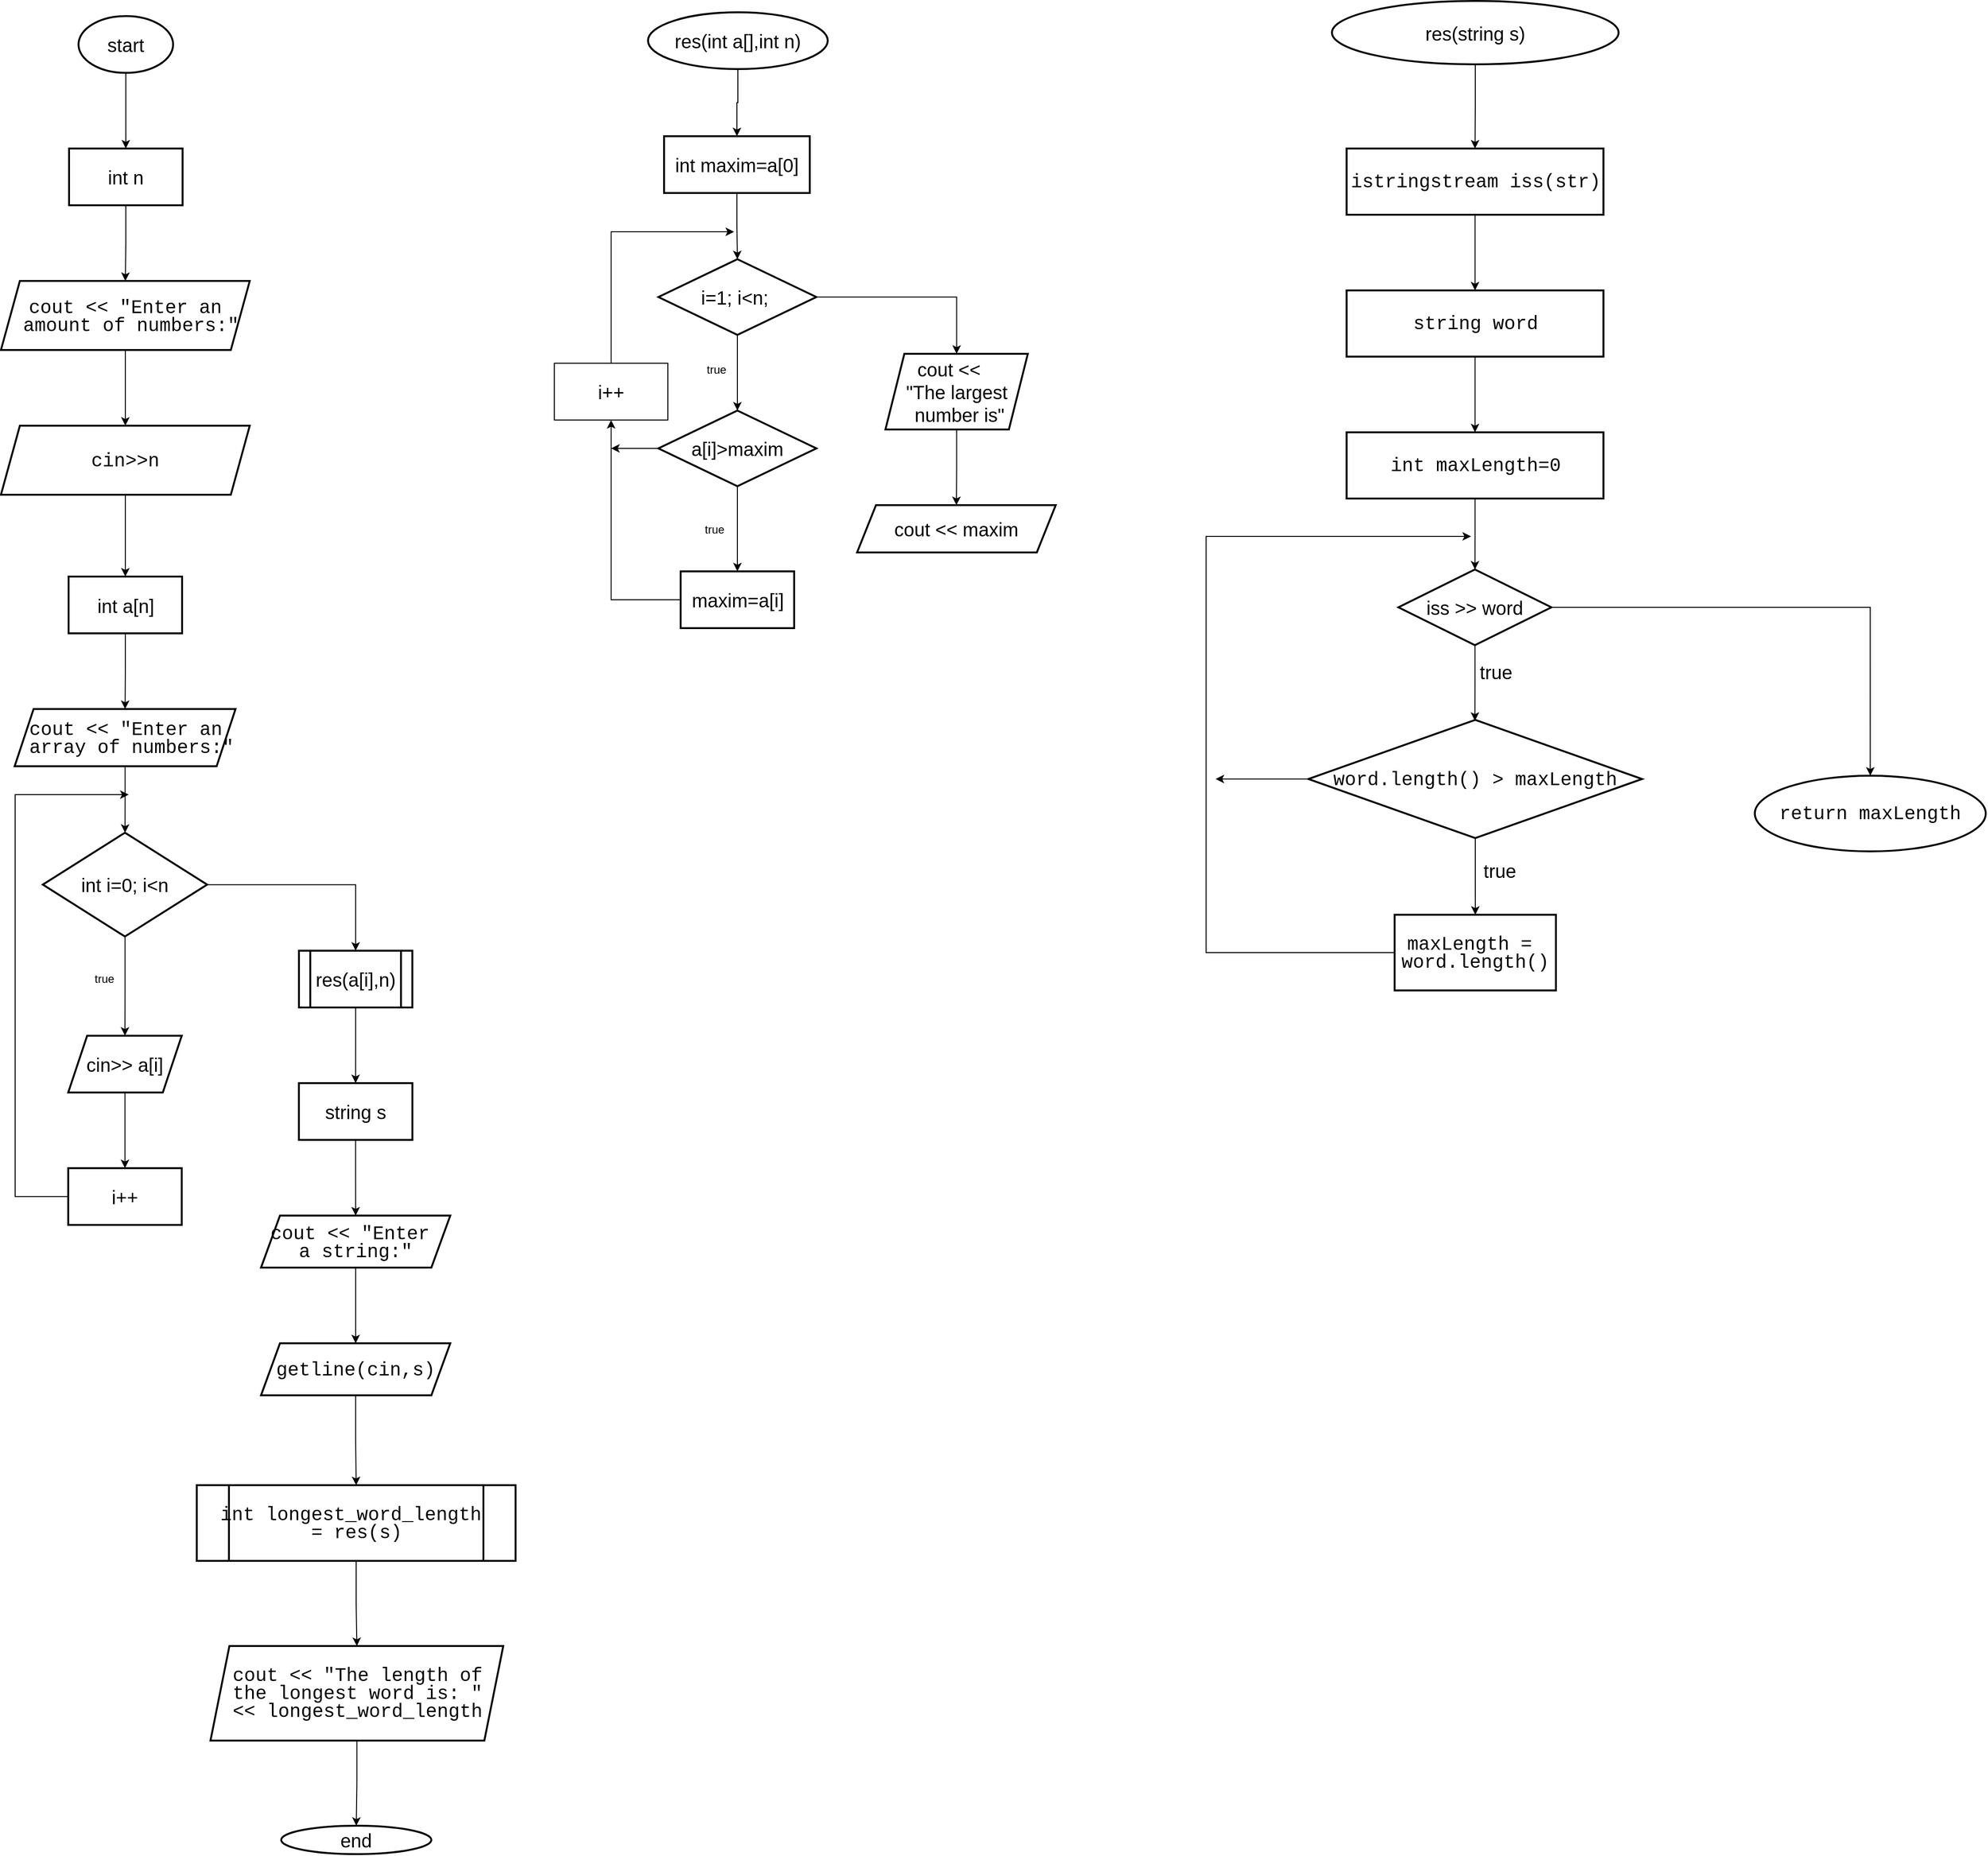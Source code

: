 <mxfile version="24.7.8">
  <diagram name="Сторінка-1" id="7cnbq4cTmj-hChnB-6tG">
    <mxGraphModel dx="3553" dy="1877" grid="1" gridSize="10" guides="1" tooltips="1" connect="1" arrows="1" fold="1" page="1" pageScale="1" pageWidth="827" pageHeight="1169" math="0" shadow="0">
      <root>
        <mxCell id="0" />
        <mxCell id="1" parent="0" />
        <mxCell id="S6I1P6aY5sAnVeBHawQU-2" value="" style="edgeStyle=orthogonalEdgeStyle;rounded=0;orthogonalLoop=1;jettySize=auto;html=1;" parent="1" source="QnTgypXEQo-xiwJDCqsv-4" target="S6I1P6aY5sAnVeBHawQU-1" edge="1">
          <mxGeometry relative="1" as="geometry" />
        </mxCell>
        <mxCell id="QnTgypXEQo-xiwJDCqsv-4" value="&lt;font style=&quot;font-size: 20px;&quot;&gt;start&lt;/font&gt;" style="strokeWidth=2;html=1;shape=mxgraph.flowchart.start_1;whiteSpace=wrap;" parent="1" vertex="1">
          <mxGeometry x="77" y="17" width="100" height="60" as="geometry" />
        </mxCell>
        <mxCell id="QnTgypXEQo-xiwJDCqsv-41" value="" style="edgeStyle=orthogonalEdgeStyle;rounded=0;orthogonalLoop=1;jettySize=auto;html=1;entryX=0.5;entryY=0;entryDx=0;entryDy=0;" parent="1" source="QnTgypXEQo-xiwJDCqsv-37" target="QnTgypXEQo-xiwJDCqsv-60" edge="1">
          <mxGeometry relative="1" as="geometry">
            <mxPoint x="774" y="153" as="targetPoint" />
          </mxGeometry>
        </mxCell>
        <mxCell id="QnTgypXEQo-xiwJDCqsv-37" value="&lt;font style=&quot;font-size: 20px;&quot;&gt;res(int a[],int n)&lt;/font&gt;" style="strokeWidth=2;html=1;shape=mxgraph.flowchart.start_1;whiteSpace=wrap;" parent="1" vertex="1">
          <mxGeometry x="679" y="13" width="190" height="60" as="geometry" />
        </mxCell>
        <mxCell id="QnTgypXEQo-xiwJDCqsv-63" value="" style="edgeStyle=orthogonalEdgeStyle;rounded=0;orthogonalLoop=1;jettySize=auto;html=1;" parent="1" source="QnTgypXEQo-xiwJDCqsv-60" target="QnTgypXEQo-xiwJDCqsv-62" edge="1">
          <mxGeometry relative="1" as="geometry" />
        </mxCell>
        <mxCell id="QnTgypXEQo-xiwJDCqsv-60" value="&lt;font style=&quot;font-size: 20px;&quot;&gt;int maxim=a[0]&lt;/font&gt;" style="whiteSpace=wrap;html=1;strokeWidth=2;" parent="1" vertex="1">
          <mxGeometry x="696" y="144" width="154" height="60" as="geometry" />
        </mxCell>
        <mxCell id="QnTgypXEQo-xiwJDCqsv-65" value="" style="edgeStyle=orthogonalEdgeStyle;rounded=0;orthogonalLoop=1;jettySize=auto;html=1;" parent="1" source="QnTgypXEQo-xiwJDCqsv-62" target="QnTgypXEQo-xiwJDCqsv-64" edge="1">
          <mxGeometry relative="1" as="geometry" />
        </mxCell>
        <mxCell id="QnTgypXEQo-xiwJDCqsv-78" value="" style="edgeStyle=orthogonalEdgeStyle;rounded=0;orthogonalLoop=1;jettySize=auto;html=1;" parent="1" source="QnTgypXEQo-xiwJDCqsv-62" target="QnTgypXEQo-xiwJDCqsv-77" edge="1">
          <mxGeometry relative="1" as="geometry" />
        </mxCell>
        <mxCell id="QnTgypXEQo-xiwJDCqsv-62" value="&lt;font style=&quot;font-size: 20px;&quot;&gt;i=1; i&amp;lt;n;&amp;nbsp;&lt;/font&gt;" style="rhombus;whiteSpace=wrap;html=1;strokeWidth=2;" parent="1" vertex="1">
          <mxGeometry x="690" y="274" width="167" height="80" as="geometry" />
        </mxCell>
        <mxCell id="QnTgypXEQo-xiwJDCqsv-67" value="" style="edgeStyle=orthogonalEdgeStyle;rounded=0;orthogonalLoop=1;jettySize=auto;html=1;" parent="1" source="QnTgypXEQo-xiwJDCqsv-64" target="QnTgypXEQo-xiwJDCqsv-66" edge="1">
          <mxGeometry relative="1" as="geometry" />
        </mxCell>
        <mxCell id="QnTgypXEQo-xiwJDCqsv-73" style="edgeStyle=orthogonalEdgeStyle;rounded=0;orthogonalLoop=1;jettySize=auto;html=1;" parent="1" source="QnTgypXEQo-xiwJDCqsv-64" edge="1">
          <mxGeometry relative="1" as="geometry">
            <mxPoint x="640" y="474" as="targetPoint" />
          </mxGeometry>
        </mxCell>
        <mxCell id="QnTgypXEQo-xiwJDCqsv-64" value="&lt;span style=&quot;font-size: 20px;&quot;&gt;a[i]&amp;gt;maxim&lt;/span&gt;" style="rhombus;whiteSpace=wrap;html=1;strokeWidth=2;" parent="1" vertex="1">
          <mxGeometry x="690" y="434" width="167" height="80" as="geometry" />
        </mxCell>
        <mxCell id="QnTgypXEQo-xiwJDCqsv-72" style="edgeStyle=orthogonalEdgeStyle;rounded=0;orthogonalLoop=1;jettySize=auto;html=1;exitX=0;exitY=0.5;exitDx=0;exitDy=0;" parent="1" source="QnTgypXEQo-xiwJDCqsv-66" target="S6I1P6aY5sAnVeBHawQU-36" edge="1">
          <mxGeometry relative="1" as="geometry">
            <mxPoint x="640" y="325" as="targetPoint" />
            <Array as="points">
              <mxPoint x="640" y="634" />
            </Array>
          </mxGeometry>
        </mxCell>
        <mxCell id="QnTgypXEQo-xiwJDCqsv-66" value="&lt;font style=&quot;font-size: 20px;&quot;&gt;maxim=a[i]&lt;/font&gt;" style="whiteSpace=wrap;html=1;strokeWidth=2;" parent="1" vertex="1">
          <mxGeometry x="713.5" y="604" width="120" height="60" as="geometry" />
        </mxCell>
        <mxCell id="QnTgypXEQo-xiwJDCqsv-68" value="true" style="text;html=1;align=center;verticalAlign=middle;resizable=0;points=[];autosize=1;strokeColor=none;fillColor=none;" parent="1" vertex="1">
          <mxGeometry x="729" y="545" width="40" height="30" as="geometry" />
        </mxCell>
        <mxCell id="QnTgypXEQo-xiwJDCqsv-69" value="true" style="text;html=1;align=center;verticalAlign=middle;resizable=0;points=[];autosize=1;strokeColor=none;fillColor=none;" parent="1" vertex="1">
          <mxGeometry x="731" y="376" width="40" height="30" as="geometry" />
        </mxCell>
        <mxCell id="QnTgypXEQo-xiwJDCqsv-80" value="" style="edgeStyle=orthogonalEdgeStyle;rounded=0;orthogonalLoop=1;jettySize=auto;html=1;" parent="1" source="QnTgypXEQo-xiwJDCqsv-77" target="QnTgypXEQo-xiwJDCqsv-79" edge="1">
          <mxGeometry relative="1" as="geometry" />
        </mxCell>
        <mxCell id="QnTgypXEQo-xiwJDCqsv-77" value="&lt;font style=&quot;font-size: 20px;&quot;&gt;cout &amp;lt;&amp;lt;&amp;nbsp; &amp;nbsp;&lt;/font&gt;&lt;div&gt;&lt;font style=&quot;font-size: 20px;&quot;&gt;&quot;The largest&lt;/font&gt;&lt;div&gt;&lt;font style=&quot;font-size: 20px;&quot;&gt;&amp;nbsp;number is&quot;&lt;/font&gt;&lt;/div&gt;&lt;/div&gt;" style="shape=parallelogram;perimeter=parallelogramPerimeter;whiteSpace=wrap;html=1;fixedSize=1;strokeWidth=2;" parent="1" vertex="1">
          <mxGeometry x="930" y="374" width="150.5" height="80" as="geometry" />
        </mxCell>
        <mxCell id="QnTgypXEQo-xiwJDCqsv-79" value="&lt;font style=&quot;font-size: 20px;&quot;&gt;cout &amp;lt;&amp;lt; maxim&lt;/font&gt;" style="shape=parallelogram;perimeter=parallelogramPerimeter;whiteSpace=wrap;html=1;fixedSize=1;strokeWidth=2;" parent="1" vertex="1">
          <mxGeometry x="900" y="534" width="210" height="50" as="geometry" />
        </mxCell>
        <mxCell id="QnTgypXEQo-xiwJDCqsv-106" value="" style="edgeStyle=orthogonalEdgeStyle;rounded=0;orthogonalLoop=1;jettySize=auto;html=1;" parent="1" source="QnTgypXEQo-xiwJDCqsv-104" target="QnTgypXEQo-xiwJDCqsv-105" edge="1">
          <mxGeometry relative="1" as="geometry" />
        </mxCell>
        <mxCell id="QnTgypXEQo-xiwJDCqsv-104" value="&lt;div&gt;&lt;span style=&quot;font-size: 20px; background-color: initial;&quot;&gt;res(string s)&lt;/span&gt;&lt;br&gt;&lt;/div&gt;" style="strokeWidth=2;html=1;shape=mxgraph.flowchart.start_1;whiteSpace=wrap;" parent="1" vertex="1">
          <mxGeometry x="1402" y="1" width="303" height="67" as="geometry" />
        </mxCell>
        <mxCell id="QnTgypXEQo-xiwJDCqsv-108" value="" style="edgeStyle=orthogonalEdgeStyle;rounded=0;orthogonalLoop=1;jettySize=auto;html=1;" parent="1" source="QnTgypXEQo-xiwJDCqsv-105" target="QnTgypXEQo-xiwJDCqsv-107" edge="1">
          <mxGeometry relative="1" as="geometry" />
        </mxCell>
        <mxCell id="QnTgypXEQo-xiwJDCqsv-105" value="&lt;div style=&quot;font-family: Consolas, &amp;quot;Courier New&amp;quot;, monospace; font-size: 20px; line-height: 19px; white-space: pre;&quot;&gt;istringstream iss(str)&lt;/div&gt;" style="whiteSpace=wrap;html=1;strokeWidth=2;" parent="1" vertex="1">
          <mxGeometry x="1417.5" y="157" width="271.5" height="70" as="geometry" />
        </mxCell>
        <mxCell id="QnTgypXEQo-xiwJDCqsv-110" value="" style="edgeStyle=orthogonalEdgeStyle;rounded=0;orthogonalLoop=1;jettySize=auto;html=1;" parent="1" source="QnTgypXEQo-xiwJDCqsv-107" target="QnTgypXEQo-xiwJDCqsv-109" edge="1">
          <mxGeometry relative="1" as="geometry" />
        </mxCell>
        <mxCell id="QnTgypXEQo-xiwJDCqsv-107" value="&lt;div style=&quot;font-family: Consolas, &amp;quot;Courier New&amp;quot;, monospace; font-size: 20px; line-height: 19px; white-space: pre;&quot;&gt;string word&lt;/div&gt;" style="whiteSpace=wrap;html=1;strokeWidth=2;" parent="1" vertex="1">
          <mxGeometry x="1417.5" y="307" width="271.5" height="70" as="geometry" />
        </mxCell>
        <mxCell id="QnTgypXEQo-xiwJDCqsv-112" value="" style="edgeStyle=orthogonalEdgeStyle;rounded=0;orthogonalLoop=1;jettySize=auto;html=1;" parent="1" source="QnTgypXEQo-xiwJDCqsv-109" target="QnTgypXEQo-xiwJDCqsv-111" edge="1">
          <mxGeometry relative="1" as="geometry" />
        </mxCell>
        <mxCell id="QnTgypXEQo-xiwJDCqsv-109" value="&lt;div style=&quot;font-family: Consolas, &amp;quot;Courier New&amp;quot;, monospace; font-size: 20px; line-height: 19px; white-space: pre;&quot;&gt;int maxLength=0&lt;/div&gt;" style="whiteSpace=wrap;html=1;strokeWidth=2;" parent="1" vertex="1">
          <mxGeometry x="1417.5" y="457" width="271.5" height="70" as="geometry" />
        </mxCell>
        <mxCell id="QnTgypXEQo-xiwJDCqsv-114" value="" style="edgeStyle=orthogonalEdgeStyle;rounded=0;orthogonalLoop=1;jettySize=auto;html=1;" parent="1" source="QnTgypXEQo-xiwJDCqsv-111" edge="1">
          <mxGeometry relative="1" as="geometry">
            <mxPoint x="1553.125" y="762" as="targetPoint" />
          </mxGeometry>
        </mxCell>
        <mxCell id="QnTgypXEQo-xiwJDCqsv-126" value="" style="edgeStyle=orthogonalEdgeStyle;rounded=0;orthogonalLoop=1;jettySize=auto;html=1;" parent="1" source="QnTgypXEQo-xiwJDCqsv-111" target="QnTgypXEQo-xiwJDCqsv-125" edge="1">
          <mxGeometry relative="1" as="geometry" />
        </mxCell>
        <mxCell id="QnTgypXEQo-xiwJDCqsv-111" value="&lt;font style=&quot;font-size: 20px;&quot;&gt;iss &amp;gt;&amp;gt; word&lt;/font&gt;" style="rhombus;whiteSpace=wrap;html=1;strokeWidth=2;" parent="1" vertex="1">
          <mxGeometry x="1472.25" y="602" width="161.75" height="80" as="geometry" />
        </mxCell>
        <mxCell id="QnTgypXEQo-xiwJDCqsv-115" value="&lt;font style=&quot;font-size: 20px;&quot;&gt;true&lt;/font&gt;" style="text;html=1;align=center;verticalAlign=middle;resizable=0;points=[];autosize=1;strokeColor=none;fillColor=none;" parent="1" vertex="1">
          <mxGeometry x="1545" y="690" width="60" height="40" as="geometry" />
        </mxCell>
        <mxCell id="QnTgypXEQo-xiwJDCqsv-119" value="" style="edgeStyle=orthogonalEdgeStyle;rounded=0;orthogonalLoop=1;jettySize=auto;html=1;" parent="1" source="QnTgypXEQo-xiwJDCqsv-116" target="QnTgypXEQo-xiwJDCqsv-118" edge="1">
          <mxGeometry relative="1" as="geometry" />
        </mxCell>
        <mxCell id="QnTgypXEQo-xiwJDCqsv-123" style="edgeStyle=orthogonalEdgeStyle;rounded=0;orthogonalLoop=1;jettySize=auto;html=1;" parent="1" source="QnTgypXEQo-xiwJDCqsv-116" edge="1">
          <mxGeometry relative="1" as="geometry">
            <mxPoint x="1279" y="823.5" as="targetPoint" />
          </mxGeometry>
        </mxCell>
        <mxCell id="QnTgypXEQo-xiwJDCqsv-116" value="&lt;div style=&quot;font-family: Consolas, &amp;quot;Courier New&amp;quot;, monospace; font-size: 20px; line-height: 19px; white-space: pre;&quot;&gt;word.length() &amp;gt; maxLength&lt;/div&gt;" style="rhombus;whiteSpace=wrap;html=1;strokeWidth=2;" parent="1" vertex="1">
          <mxGeometry x="1377.12" y="761" width="352.75" height="125" as="geometry" />
        </mxCell>
        <mxCell id="QnTgypXEQo-xiwJDCqsv-122" style="edgeStyle=orthogonalEdgeStyle;rounded=0;orthogonalLoop=1;jettySize=auto;html=1;exitX=0;exitY=0.5;exitDx=0;exitDy=0;" parent="1" source="QnTgypXEQo-xiwJDCqsv-118" edge="1">
          <mxGeometry relative="1" as="geometry">
            <mxPoint x="1549" y="567" as="targetPoint" />
            <Array as="points">
              <mxPoint x="1269" y="1007" />
              <mxPoint x="1269" y="567" />
            </Array>
          </mxGeometry>
        </mxCell>
        <mxCell id="QnTgypXEQo-xiwJDCqsv-118" value="&lt;div style=&quot;font-family: Consolas, &amp;quot;Courier New&amp;quot;, monospace; font-size: 20px; line-height: 19px; white-space: pre;&quot;&gt;maxLength = &lt;/div&gt;&lt;div style=&quot;font-family: Consolas, &amp;quot;Courier New&amp;quot;, monospace; font-size: 20px; line-height: 19px; white-space: pre;&quot;&gt;word.length()&lt;/div&gt;" style="whiteSpace=wrap;html=1;strokeWidth=2;" parent="1" vertex="1">
          <mxGeometry x="1468.25" y="967" width="170.5" height="80" as="geometry" />
        </mxCell>
        <mxCell id="QnTgypXEQo-xiwJDCqsv-120" value="&lt;font style=&quot;font-size: 20px;&quot;&gt;true&lt;/font&gt;" style="text;html=1;align=center;verticalAlign=middle;resizable=0;points=[];autosize=1;strokeColor=none;fillColor=none;" parent="1" vertex="1">
          <mxGeometry x="1549" y="900" width="60" height="40" as="geometry" />
        </mxCell>
        <mxCell id="QnTgypXEQo-xiwJDCqsv-125" value="&lt;span style=&quot;font-family: Consolas, &amp;quot;Courier New&amp;quot;, monospace; font-size: 20px; white-space: pre;&quot;&gt;return maxLength&lt;/span&gt;" style="ellipse;whiteSpace=wrap;html=1;strokeWidth=2;" parent="1" vertex="1">
          <mxGeometry x="1849" y="820" width="244.13" height="80" as="geometry" />
        </mxCell>
        <mxCell id="S6I1P6aY5sAnVeBHawQU-4" value="" style="edgeStyle=orthogonalEdgeStyle;rounded=0;orthogonalLoop=1;jettySize=auto;html=1;" parent="1" source="S6I1P6aY5sAnVeBHawQU-1" target="S6I1P6aY5sAnVeBHawQU-3" edge="1">
          <mxGeometry relative="1" as="geometry" />
        </mxCell>
        <mxCell id="S6I1P6aY5sAnVeBHawQU-1" value="&lt;font style=&quot;font-size: 20px;&quot;&gt;int n&lt;/font&gt;" style="whiteSpace=wrap;html=1;strokeWidth=2;" parent="1" vertex="1">
          <mxGeometry x="67" y="157" width="120" height="60" as="geometry" />
        </mxCell>
        <mxCell id="S6I1P6aY5sAnVeBHawQU-6" value="" style="edgeStyle=orthogonalEdgeStyle;rounded=0;orthogonalLoop=1;jettySize=auto;html=1;" parent="1" source="S6I1P6aY5sAnVeBHawQU-3" target="S6I1P6aY5sAnVeBHawQU-5" edge="1">
          <mxGeometry relative="1" as="geometry" />
        </mxCell>
        <mxCell id="S6I1P6aY5sAnVeBHawQU-3" value="&lt;div style=&quot;font-family: Consolas, &amp;quot;Courier New&amp;quot;, monospace; font-size: 20px; line-height: 19px; white-space: pre;&quot;&gt;cout &amp;lt;&amp;lt; &quot;Enter an&lt;/div&gt;&lt;div style=&quot;font-family: Consolas, &amp;quot;Courier New&amp;quot;, monospace; font-size: 20px; line-height: 19px; white-space: pre;&quot;&gt; amount of numbers:&quot;&lt;/div&gt;" style="shape=parallelogram;perimeter=parallelogramPerimeter;whiteSpace=wrap;html=1;fixedSize=1;strokeWidth=2;" parent="1" vertex="1">
          <mxGeometry x="-5" y="297" width="263" height="73" as="geometry" />
        </mxCell>
        <mxCell id="S6I1P6aY5sAnVeBHawQU-8" value="" style="edgeStyle=orthogonalEdgeStyle;rounded=0;orthogonalLoop=1;jettySize=auto;html=1;" parent="1" source="S6I1P6aY5sAnVeBHawQU-5" target="S6I1P6aY5sAnVeBHawQU-7" edge="1">
          <mxGeometry relative="1" as="geometry" />
        </mxCell>
        <mxCell id="S6I1P6aY5sAnVeBHawQU-5" value="&lt;div style=&quot;font-family: Consolas, &amp;quot;Courier New&amp;quot;, monospace; font-size: 20px; line-height: 19px; white-space: pre;&quot;&gt;cin&amp;gt;&amp;gt;n&lt;/div&gt;" style="shape=parallelogram;perimeter=parallelogramPerimeter;whiteSpace=wrap;html=1;fixedSize=1;strokeWidth=2;" parent="1" vertex="1">
          <mxGeometry x="-5" y="450" width="263" height="73" as="geometry" />
        </mxCell>
        <mxCell id="S6I1P6aY5sAnVeBHawQU-10" value="" style="edgeStyle=orthogonalEdgeStyle;rounded=0;orthogonalLoop=1;jettySize=auto;html=1;" parent="1" source="S6I1P6aY5sAnVeBHawQU-7" target="S6I1P6aY5sAnVeBHawQU-9" edge="1">
          <mxGeometry relative="1" as="geometry" />
        </mxCell>
        <mxCell id="S6I1P6aY5sAnVeBHawQU-7" value="&lt;font style=&quot;font-size: 20px;&quot;&gt;int a[n]&lt;/font&gt;" style="whiteSpace=wrap;html=1;strokeWidth=2;" parent="1" vertex="1">
          <mxGeometry x="66.5" y="609.5" width="120" height="60" as="geometry" />
        </mxCell>
        <mxCell id="S6I1P6aY5sAnVeBHawQU-14" value="" style="edgeStyle=orthogonalEdgeStyle;rounded=0;orthogonalLoop=1;jettySize=auto;html=1;" parent="1" source="S6I1P6aY5sAnVeBHawQU-9" target="S6I1P6aY5sAnVeBHawQU-13" edge="1">
          <mxGeometry relative="1" as="geometry" />
        </mxCell>
        <mxCell id="S6I1P6aY5sAnVeBHawQU-9" value="&lt;div style=&quot;font-family: Consolas, &amp;quot;Courier New&amp;quot;, monospace; font-size: 20px; line-height: 19px; white-space: pre;&quot;&gt;cout &amp;lt;&amp;lt; &quot;Enter an&lt;/div&gt;&lt;div style=&quot;font-family: Consolas, &amp;quot;Courier New&amp;quot;, monospace; font-size: 20px; line-height: 19px; white-space: pre;&quot;&gt; array of numbers:&quot;&lt;/div&gt;" style="shape=parallelogram;perimeter=parallelogramPerimeter;whiteSpace=wrap;html=1;fixedSize=1;strokeWidth=2;" parent="1" vertex="1">
          <mxGeometry x="9.5" y="749.5" width="233.5" height="60.5" as="geometry" />
        </mxCell>
        <mxCell id="S6I1P6aY5sAnVeBHawQU-16" value="" style="edgeStyle=orthogonalEdgeStyle;rounded=0;orthogonalLoop=1;jettySize=auto;html=1;" parent="1" source="S6I1P6aY5sAnVeBHawQU-13" target="S6I1P6aY5sAnVeBHawQU-15" edge="1">
          <mxGeometry relative="1" as="geometry" />
        </mxCell>
        <mxCell id="S6I1P6aY5sAnVeBHawQU-21" value="" style="edgeStyle=orthogonalEdgeStyle;rounded=0;orthogonalLoop=1;jettySize=auto;html=1;" parent="1" source="S6I1P6aY5sAnVeBHawQU-13" target="S6I1P6aY5sAnVeBHawQU-20" edge="1">
          <mxGeometry relative="1" as="geometry" />
        </mxCell>
        <mxCell id="S6I1P6aY5sAnVeBHawQU-13" value="&lt;font style=&quot;font-size: 20px;&quot;&gt;int i=0; i&amp;lt;n&lt;/font&gt;" style="rhombus;whiteSpace=wrap;html=1;strokeWidth=2;" parent="1" vertex="1">
          <mxGeometry x="39.25" y="880.25" width="173.75" height="109.75" as="geometry" />
        </mxCell>
        <mxCell id="S6I1P6aY5sAnVeBHawQU-18" value="" style="edgeStyle=orthogonalEdgeStyle;rounded=0;orthogonalLoop=1;jettySize=auto;html=1;" parent="1" source="S6I1P6aY5sAnVeBHawQU-15" target="S6I1P6aY5sAnVeBHawQU-17" edge="1">
          <mxGeometry relative="1" as="geometry" />
        </mxCell>
        <mxCell id="S6I1P6aY5sAnVeBHawQU-15" value="&lt;font style=&quot;font-size: 20px;&quot;&gt;cin&amp;gt;&amp;gt; a[i]&lt;/font&gt;" style="shape=parallelogram;perimeter=parallelogramPerimeter;whiteSpace=wrap;html=1;fixedSize=1;strokeWidth=2;" parent="1" vertex="1">
          <mxGeometry x="66.125" y="1094.875" width="120" height="60" as="geometry" />
        </mxCell>
        <mxCell id="S6I1P6aY5sAnVeBHawQU-19" style="edgeStyle=orthogonalEdgeStyle;rounded=0;orthogonalLoop=1;jettySize=auto;html=1;exitX=0;exitY=0.5;exitDx=0;exitDy=0;" parent="1" source="S6I1P6aY5sAnVeBHawQU-17" edge="1">
          <mxGeometry relative="1" as="geometry">
            <mxPoint x="130" y="840" as="targetPoint" />
            <Array as="points">
              <mxPoint x="10" y="1265" />
              <mxPoint x="10" y="840" />
            </Array>
          </mxGeometry>
        </mxCell>
        <mxCell id="S6I1P6aY5sAnVeBHawQU-17" value="&lt;font style=&quot;font-size: 20px;&quot;&gt;i++&lt;/font&gt;" style="whiteSpace=wrap;html=1;strokeWidth=2;" parent="1" vertex="1">
          <mxGeometry x="66.125" y="1234.875" width="120" height="60" as="geometry" />
        </mxCell>
        <mxCell id="S6I1P6aY5sAnVeBHawQU-25" value="" style="edgeStyle=orthogonalEdgeStyle;rounded=0;orthogonalLoop=1;jettySize=auto;html=1;" parent="1" source="S6I1P6aY5sAnVeBHawQU-20" target="S6I1P6aY5sAnVeBHawQU-24" edge="1">
          <mxGeometry relative="1" as="geometry" />
        </mxCell>
        <mxCell id="S6I1P6aY5sAnVeBHawQU-20" value="&lt;font style=&quot;font-size: 20px;&quot;&gt;res(a[i],n)&lt;/font&gt;" style="shape=process;whiteSpace=wrap;html=1;backgroundOutline=1;strokeWidth=2;" parent="1" vertex="1">
          <mxGeometry x="310" y="1005" width="119.88" height="60" as="geometry" />
        </mxCell>
        <mxCell id="S6I1P6aY5sAnVeBHawQU-22" value="true" style="text;html=1;align=center;verticalAlign=middle;resizable=0;points=[];autosize=1;strokeColor=none;fillColor=none;" parent="1" vertex="1">
          <mxGeometry x="84" y="1020" width="40" height="30" as="geometry" />
        </mxCell>
        <mxCell id="S6I1P6aY5sAnVeBHawQU-27" value="" style="edgeStyle=orthogonalEdgeStyle;rounded=0;orthogonalLoop=1;jettySize=auto;html=1;" parent="1" source="S6I1P6aY5sAnVeBHawQU-24" target="S6I1P6aY5sAnVeBHawQU-26" edge="1">
          <mxGeometry relative="1" as="geometry" />
        </mxCell>
        <mxCell id="S6I1P6aY5sAnVeBHawQU-24" value="&lt;font style=&quot;font-size: 20px;&quot;&gt;string s&lt;/font&gt;" style="whiteSpace=wrap;html=1;strokeWidth=2;" parent="1" vertex="1">
          <mxGeometry x="309.94" y="1145" width="120" height="60" as="geometry" />
        </mxCell>
        <mxCell id="S6I1P6aY5sAnVeBHawQU-29" value="" style="edgeStyle=orthogonalEdgeStyle;rounded=0;orthogonalLoop=1;jettySize=auto;html=1;" parent="1" source="S6I1P6aY5sAnVeBHawQU-26" target="S6I1P6aY5sAnVeBHawQU-28" edge="1">
          <mxGeometry relative="1" as="geometry" />
        </mxCell>
        <mxCell id="S6I1P6aY5sAnVeBHawQU-26" value="&lt;div style=&quot;font-family: Consolas, &amp;quot;Courier New&amp;quot;, monospace; font-size: 20px; line-height: 19px; white-space: pre;&quot;&gt;cout &amp;lt;&amp;lt; &quot;Enter &lt;/div&gt;&lt;div style=&quot;font-family: Consolas, &amp;quot;Courier New&amp;quot;, monospace; font-size: 20px; line-height: 19px; white-space: pre;&quot;&gt;a string:&quot;&lt;/div&gt;" style="shape=parallelogram;perimeter=parallelogramPerimeter;whiteSpace=wrap;html=1;fixedSize=1;strokeWidth=2;" parent="1" vertex="1">
          <mxGeometry x="269.94" y="1285" width="200.06" height="55" as="geometry" />
        </mxCell>
        <mxCell id="S6I1P6aY5sAnVeBHawQU-31" value="" style="edgeStyle=orthogonalEdgeStyle;rounded=0;orthogonalLoop=1;jettySize=auto;html=1;" parent="1" source="S6I1P6aY5sAnVeBHawQU-28" target="S6I1P6aY5sAnVeBHawQU-30" edge="1">
          <mxGeometry relative="1" as="geometry" />
        </mxCell>
        <mxCell id="S6I1P6aY5sAnVeBHawQU-28" value="&lt;div style=&quot;font-family: Consolas, &amp;quot;Courier New&amp;quot;, monospace; font-size: 20px; line-height: 19px; white-space: pre;&quot;&gt;getline(cin,s)&lt;/div&gt;" style="shape=parallelogram;perimeter=parallelogramPerimeter;whiteSpace=wrap;html=1;fixedSize=1;strokeWidth=2;" parent="1" vertex="1">
          <mxGeometry x="269.94" y="1420" width="200.06" height="55" as="geometry" />
        </mxCell>
        <mxCell id="S6I1P6aY5sAnVeBHawQU-33" value="" style="edgeStyle=orthogonalEdgeStyle;rounded=0;orthogonalLoop=1;jettySize=auto;html=1;" parent="1" source="S6I1P6aY5sAnVeBHawQU-30" target="S6I1P6aY5sAnVeBHawQU-32" edge="1">
          <mxGeometry relative="1" as="geometry" />
        </mxCell>
        <mxCell id="S6I1P6aY5sAnVeBHawQU-30" value="&lt;div style=&quot;font-family: Consolas, &amp;quot;Courier New&amp;quot;, monospace; font-size: 20px; line-height: 19px; white-space: pre;&quot;&gt;int longest_word_length &lt;/div&gt;&lt;div style=&quot;font-family: Consolas, &amp;quot;Courier New&amp;quot;, monospace; font-size: 20px; line-height: 19px; white-space: pre;&quot;&gt;= res(s)&lt;/div&gt;" style="shape=process;whiteSpace=wrap;html=1;backgroundOutline=1;strokeWidth=2;" parent="1" vertex="1">
          <mxGeometry x="202" y="1570" width="337" height="80" as="geometry" />
        </mxCell>
        <mxCell id="S6I1P6aY5sAnVeBHawQU-35" value="" style="edgeStyle=orthogonalEdgeStyle;rounded=0;orthogonalLoop=1;jettySize=auto;html=1;" parent="1" source="S6I1P6aY5sAnVeBHawQU-32" target="S6I1P6aY5sAnVeBHawQU-34" edge="1">
          <mxGeometry relative="1" as="geometry" />
        </mxCell>
        <mxCell id="S6I1P6aY5sAnVeBHawQU-32" value="&lt;div style=&quot;font-family: Consolas, &amp;quot;Courier New&amp;quot;, monospace; font-size: 20px; line-height: 19px; white-space: pre;&quot;&gt;cout &amp;lt;&amp;lt; &quot;The length of&lt;/div&gt;&lt;div style=&quot;font-family: Consolas, &amp;quot;Courier New&amp;quot;, monospace; font-size: 20px; line-height: 19px; white-space: pre;&quot;&gt; the longest word is: &quot; &lt;/div&gt;&lt;div style=&quot;font-family: Consolas, &amp;quot;Courier New&amp;quot;, monospace; font-size: 20px; line-height: 19px; white-space: pre;&quot;&gt;&amp;lt;&amp;lt; longest_word_length&lt;/div&gt;" style="shape=parallelogram;perimeter=parallelogramPerimeter;whiteSpace=wrap;html=1;fixedSize=1;strokeWidth=2;" parent="1" vertex="1">
          <mxGeometry x="216.5" y="1740" width="309.5" height="100" as="geometry" />
        </mxCell>
        <mxCell id="S6I1P6aY5sAnVeBHawQU-34" value="&lt;font style=&quot;font-size: 20px;&quot;&gt;end&lt;/font&gt;" style="ellipse;whiteSpace=wrap;html=1;strokeWidth=2;" parent="1" vertex="1">
          <mxGeometry x="291.25" y="1930" width="158.75" height="30" as="geometry" />
        </mxCell>
        <mxCell id="S6I1P6aY5sAnVeBHawQU-37" style="edgeStyle=orthogonalEdgeStyle;rounded=0;orthogonalLoop=1;jettySize=auto;html=1;exitX=0.5;exitY=0;exitDx=0;exitDy=0;" parent="1" source="S6I1P6aY5sAnVeBHawQU-36" edge="1">
          <mxGeometry relative="1" as="geometry">
            <mxPoint x="770" y="245" as="targetPoint" />
            <Array as="points">
              <mxPoint x="640" y="245" />
            </Array>
          </mxGeometry>
        </mxCell>
        <mxCell id="S6I1P6aY5sAnVeBHawQU-36" value="&lt;font style=&quot;font-size: 20px;&quot;&gt;i++&lt;/font&gt;" style="rounded=0;whiteSpace=wrap;html=1;" parent="1" vertex="1">
          <mxGeometry x="580" y="384" width="120" height="60" as="geometry" />
        </mxCell>
        <mxCell id="S6I1P6aY5sAnVeBHawQU-39" style="edgeStyle=orthogonalEdgeStyle;rounded=0;orthogonalLoop=1;jettySize=auto;html=1;exitX=0.5;exitY=1;exitDx=0;exitDy=0;exitPerimeter=0;" parent="1" source="QnTgypXEQo-xiwJDCqsv-104" target="QnTgypXEQo-xiwJDCqsv-104" edge="1">
          <mxGeometry relative="1" as="geometry" />
        </mxCell>
      </root>
    </mxGraphModel>
  </diagram>
</mxfile>
